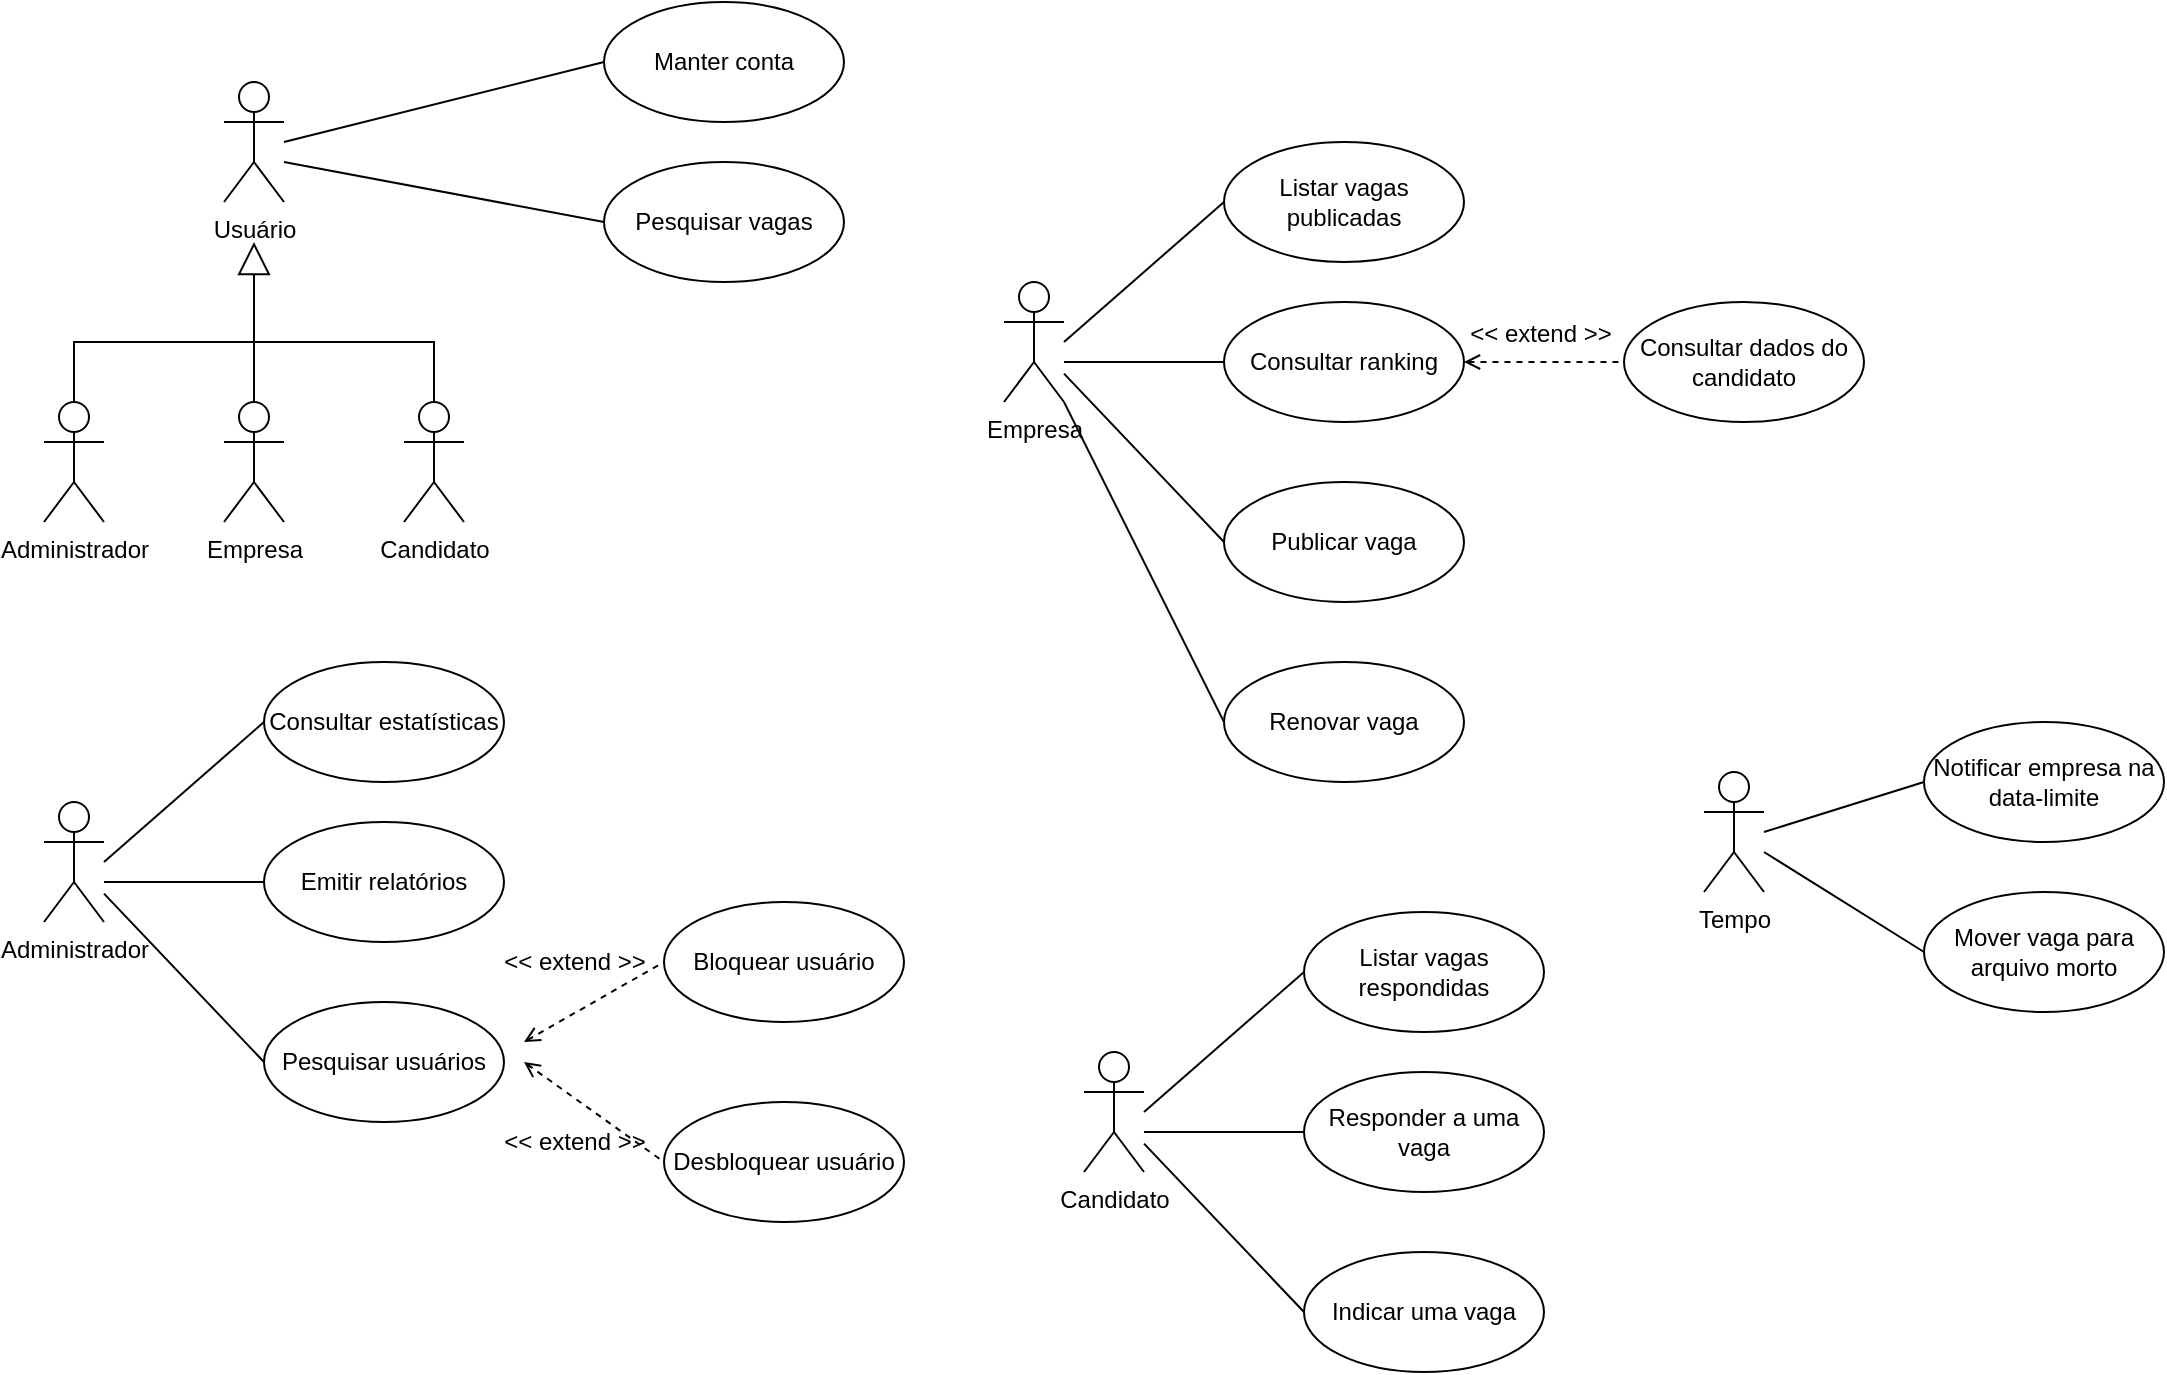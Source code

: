 <mxfile version="13.6.2" type="device"><diagram id="EduitXX9ntnvjSbDl8R_" name="Page-1"><mxGraphModel dx="1346" dy="820" grid="1" gridSize="10" guides="1" tooltips="1" connect="1" arrows="1" fold="1" page="1" pageScale="1" pageWidth="1169" pageHeight="1654" math="0" shadow="0"><root><mxCell id="0"/><mxCell id="1" parent="0"/><mxCell id="laXlDHRBn5dYxMbV1d-9-2" style="edgeStyle=orthogonalEdgeStyle;rounded=0;orthogonalLoop=1;jettySize=auto;html=1;endArrow=block;endFill=0;endSize=14;" parent="1" source="37RjEr01b2LIyAYmklqw-1" edge="1"><mxGeometry relative="1" as="geometry"><mxPoint x="155" y="160" as="targetPoint"/></mxGeometry></mxCell><mxCell id="37RjEr01b2LIyAYmklqw-1" value="Empresa" style="shape=umlActor;verticalLabelPosition=bottom;verticalAlign=top;html=1;outlineConnect=0;" parent="1" vertex="1"><mxGeometry x="140" y="240" width="30" height="60" as="geometry"/></mxCell><mxCell id="37RjEr01b2LIyAYmklqw-8" value="Candidato" style="shape=umlActor;verticalLabelPosition=bottom;verticalAlign=top;html=1;outlineConnect=0;" parent="1" vertex="1"><mxGeometry x="230" y="240" width="30" height="60" as="geometry"/></mxCell><mxCell id="37RjEr01b2LIyAYmklqw-9" value="Usuário" style="shape=umlActor;verticalLabelPosition=bottom;verticalAlign=top;html=1;outlineConnect=0;" parent="1" vertex="1"><mxGeometry x="140" y="80" width="30" height="60" as="geometry"/></mxCell><mxCell id="laXlDHRBn5dYxMbV1d-9-4" style="edgeStyle=orthogonalEdgeStyle;rounded=0;orthogonalLoop=1;jettySize=auto;html=1;endArrow=none;endFill=0;strokeWidth=1;entryX=0.5;entryY=0;entryDx=0;entryDy=0;entryPerimeter=0;" parent="1" source="37RjEr01b2LIyAYmklqw-12" target="37RjEr01b2LIyAYmklqw-8" edge="1"><mxGeometry relative="1" as="geometry"><mxPoint x="65" y="190" as="targetPoint"/><Array as="points"><mxPoint x="65" y="210"/><mxPoint x="245" y="210"/></Array></mxGeometry></mxCell><mxCell id="37RjEr01b2LIyAYmklqw-12" value="Administrador" style="shape=umlActor;verticalLabelPosition=bottom;verticalAlign=top;html=1;outlineConnect=0;" parent="1" vertex="1"><mxGeometry x="50" y="240" width="30" height="60" as="geometry"/></mxCell><mxCell id="laXlDHRBn5dYxMbV1d-9-5" value="Manter conta" style="ellipse;whiteSpace=wrap;html=1;" parent="1" vertex="1"><mxGeometry x="330" y="40" width="120" height="60" as="geometry"/></mxCell><mxCell id="laXlDHRBn5dYxMbV1d-9-6" value="Pesquisar vagas" style="ellipse;whiteSpace=wrap;html=1;" parent="1" vertex="1"><mxGeometry x="330" y="120" width="120" height="60" as="geometry"/></mxCell><mxCell id="laXlDHRBn5dYxMbV1d-9-8" value="" style="endArrow=none;html=1;strokeWidth=1;entryX=0;entryY=0.5;entryDx=0;entryDy=0;" parent="1" target="laXlDHRBn5dYxMbV1d-9-5" edge="1"><mxGeometry width="50" height="50" relative="1" as="geometry"><mxPoint x="170" y="110" as="sourcePoint"/><mxPoint x="220" y="60" as="targetPoint"/></mxGeometry></mxCell><mxCell id="laXlDHRBn5dYxMbV1d-9-9" value="" style="endArrow=none;html=1;strokeWidth=1;entryX=0;entryY=0.5;entryDx=0;entryDy=0;" parent="1" target="laXlDHRBn5dYxMbV1d-9-6" edge="1"><mxGeometry width="50" height="50" relative="1" as="geometry"><mxPoint x="170" y="120" as="sourcePoint"/><mxPoint x="330" y="80" as="targetPoint"/></mxGeometry></mxCell><mxCell id="laXlDHRBn5dYxMbV1d-9-10" value="Administrador" style="shape=umlActor;verticalLabelPosition=bottom;verticalAlign=top;html=1;outlineConnect=0;" parent="1" vertex="1"><mxGeometry x="50" y="440" width="30" height="60" as="geometry"/></mxCell><mxCell id="laXlDHRBn5dYxMbV1d-9-11" value="Consultar estatísticas" style="ellipse;whiteSpace=wrap;html=1;" parent="1" vertex="1"><mxGeometry x="160" y="370" width="120" height="60" as="geometry"/></mxCell><mxCell id="laXlDHRBn5dYxMbV1d-9-12" value="Emitir relatórios" style="ellipse;whiteSpace=wrap;html=1;" parent="1" vertex="1"><mxGeometry x="160" y="450" width="120" height="60" as="geometry"/></mxCell><mxCell id="laXlDHRBn5dYxMbV1d-9-13" value="Pesquisar usuários" style="ellipse;whiteSpace=wrap;html=1;" parent="1" vertex="1"><mxGeometry x="160" y="540" width="120" height="60" as="geometry"/></mxCell><mxCell id="laXlDHRBn5dYxMbV1d-9-14" value="Desbloquear usuário" style="ellipse;whiteSpace=wrap;html=1;" parent="1" vertex="1"><mxGeometry x="360" y="590" width="120" height="60" as="geometry"/></mxCell><mxCell id="laXlDHRBn5dYxMbV1d-9-15" value="Bloquear usuário" style="ellipse;whiteSpace=wrap;html=1;" parent="1" vertex="1"><mxGeometry x="360" y="490" width="120" height="60" as="geometry"/></mxCell><mxCell id="laXlDHRBn5dYxMbV1d-9-17" value="" style="endArrow=none;html=1;strokeWidth=1;entryX=0;entryY=0.5;entryDx=0;entryDy=0;" parent="1" target="laXlDHRBn5dYxMbV1d-9-11" edge="1"><mxGeometry width="50" height="50" relative="1" as="geometry"><mxPoint x="80" y="470" as="sourcePoint"/><mxPoint x="240" y="440" as="targetPoint"/></mxGeometry></mxCell><mxCell id="laXlDHRBn5dYxMbV1d-9-18" value="" style="endArrow=none;html=1;strokeWidth=1;entryX=0;entryY=0.5;entryDx=0;entryDy=0;" parent="1" source="laXlDHRBn5dYxMbV1d-9-10" target="laXlDHRBn5dYxMbV1d-9-13" edge="1"><mxGeometry width="50" height="50" relative="1" as="geometry"><mxPoint x="30" y="730" as="sourcePoint"/><mxPoint x="190" y="690" as="targetPoint"/></mxGeometry></mxCell><mxCell id="laXlDHRBn5dYxMbV1d-9-19" value="" style="endArrow=none;html=1;strokeWidth=1;entryX=0;entryY=0.5;entryDx=0;entryDy=0;" parent="1" target="laXlDHRBn5dYxMbV1d-9-12" edge="1"><mxGeometry width="50" height="50" relative="1" as="geometry"><mxPoint x="80" y="480" as="sourcePoint"/><mxPoint x="360" y="490" as="targetPoint"/></mxGeometry></mxCell><mxCell id="laXlDHRBn5dYxMbV1d-9-20" value="" style="endArrow=none;dashed=1;html=1;strokeWidth=1;entryX=0;entryY=0.5;entryDx=0;entryDy=0;startArrow=open;startFill=0;" parent="1" target="laXlDHRBn5dYxMbV1d-9-15" edge="1"><mxGeometry width="50" height="50" relative="1" as="geometry"><mxPoint x="290" y="560" as="sourcePoint"/><mxPoint x="360" y="560" as="targetPoint"/></mxGeometry></mxCell><mxCell id="laXlDHRBn5dYxMbV1d-9-21" value="" style="endArrow=none;dashed=1;html=1;strokeWidth=1;entryX=0;entryY=0.5;entryDx=0;entryDy=0;startArrow=open;startFill=0;" parent="1" target="laXlDHRBn5dYxMbV1d-9-14" edge="1"><mxGeometry width="50" height="50" relative="1" as="geometry"><mxPoint x="290" y="570" as="sourcePoint"/><mxPoint x="370" y="530" as="targetPoint"/></mxGeometry></mxCell><mxCell id="laXlDHRBn5dYxMbV1d-9-22" value="&amp;lt;&amp;lt; extend &amp;gt;&amp;gt;" style="text;html=1;align=center;verticalAlign=middle;resizable=0;points=[];autosize=1;" parent="1" vertex="1"><mxGeometry x="270" y="510" width="90" height="20" as="geometry"/></mxCell><mxCell id="laXlDHRBn5dYxMbV1d-9-25" value="&amp;lt;&amp;lt; extend &amp;gt;&amp;gt;" style="text;html=1;align=center;verticalAlign=middle;resizable=0;points=[];autosize=1;" parent="1" vertex="1"><mxGeometry x="270" y="600" width="90" height="20" as="geometry"/></mxCell><mxCell id="laXlDHRBn5dYxMbV1d-9-27" value="Empresa" style="shape=umlActor;verticalLabelPosition=bottom;verticalAlign=top;html=1;outlineConnect=0;" parent="1" vertex="1"><mxGeometry x="530" y="180" width="30" height="60" as="geometry"/></mxCell><mxCell id="laXlDHRBn5dYxMbV1d-9-28" value="Listar vagas publicadas" style="ellipse;whiteSpace=wrap;html=1;" parent="1" vertex="1"><mxGeometry x="640" y="110" width="120" height="60" as="geometry"/></mxCell><mxCell id="laXlDHRBn5dYxMbV1d-9-29" value="Consultar ranking" style="ellipse;whiteSpace=wrap;html=1;" parent="1" vertex="1"><mxGeometry x="640" y="190" width="120" height="60" as="geometry"/></mxCell><mxCell id="laXlDHRBn5dYxMbV1d-9-30" value="Publicar vaga" style="ellipse;whiteSpace=wrap;html=1;" parent="1" vertex="1"><mxGeometry x="640" y="280" width="120" height="60" as="geometry"/></mxCell><mxCell id="laXlDHRBn5dYxMbV1d-9-32" value="Consultar dados do candidato" style="ellipse;whiteSpace=wrap;html=1;" parent="1" vertex="1"><mxGeometry x="840" y="190" width="120" height="60" as="geometry"/></mxCell><mxCell id="laXlDHRBn5dYxMbV1d-9-33" value="" style="endArrow=none;html=1;strokeWidth=1;entryX=0;entryY=0.5;entryDx=0;entryDy=0;" parent="1" target="laXlDHRBn5dYxMbV1d-9-28" edge="1"><mxGeometry width="50" height="50" relative="1" as="geometry"><mxPoint x="560" y="210" as="sourcePoint"/><mxPoint x="720" y="180" as="targetPoint"/></mxGeometry></mxCell><mxCell id="laXlDHRBn5dYxMbV1d-9-34" value="" style="endArrow=none;html=1;strokeWidth=1;entryX=0;entryY=0.5;entryDx=0;entryDy=0;" parent="1" source="laXlDHRBn5dYxMbV1d-9-27" target="laXlDHRBn5dYxMbV1d-9-30" edge="1"><mxGeometry width="50" height="50" relative="1" as="geometry"><mxPoint x="510" y="470" as="sourcePoint"/><mxPoint x="670" y="430" as="targetPoint"/></mxGeometry></mxCell><mxCell id="laXlDHRBn5dYxMbV1d-9-35" value="" style="endArrow=none;html=1;strokeWidth=1;entryX=0;entryY=0.5;entryDx=0;entryDy=0;" parent="1" target="laXlDHRBn5dYxMbV1d-9-29" edge="1"><mxGeometry width="50" height="50" relative="1" as="geometry"><mxPoint x="560" y="220" as="sourcePoint"/><mxPoint x="840" y="230" as="targetPoint"/></mxGeometry></mxCell><mxCell id="laXlDHRBn5dYxMbV1d-9-36" value="" style="endArrow=none;dashed=1;html=1;strokeWidth=1;entryX=0;entryY=0.5;entryDx=0;entryDy=0;startArrow=open;startFill=0;exitX=1;exitY=0.5;exitDx=0;exitDy=0;" parent="1" source="laXlDHRBn5dYxMbV1d-9-29" target="laXlDHRBn5dYxMbV1d-9-32" edge="1"><mxGeometry width="50" height="50" relative="1" as="geometry"><mxPoint x="770" y="300" as="sourcePoint"/><mxPoint x="840" y="300" as="targetPoint"/></mxGeometry></mxCell><mxCell id="laXlDHRBn5dYxMbV1d-9-38" value="&amp;lt;&amp;lt; extend &amp;gt;&amp;gt;" style="text;html=1;align=center;verticalAlign=middle;resizable=0;points=[];autosize=1;" parent="1" vertex="1"><mxGeometry x="753" y="196" width="90" height="20" as="geometry"/></mxCell><mxCell id="laXlDHRBn5dYxMbV1d-9-40" value="Renovar vaga" style="ellipse;whiteSpace=wrap;html=1;" parent="1" vertex="1"><mxGeometry x="640" y="370" width="120" height="60" as="geometry"/></mxCell><mxCell id="laXlDHRBn5dYxMbV1d-9-41" value="" style="endArrow=none;html=1;strokeWidth=1;entryX=0;entryY=0.5;entryDx=0;entryDy=0;" parent="1" source="laXlDHRBn5dYxMbV1d-9-27" target="laXlDHRBn5dYxMbV1d-9-40" edge="1"><mxGeometry width="50" height="50" relative="1" as="geometry"><mxPoint x="545" y="317.899" as="sourcePoint"/><mxPoint x="625" y="402.11" as="targetPoint"/></mxGeometry></mxCell><mxCell id="laXlDHRBn5dYxMbV1d-9-42" value="Candidato" style="shape=umlActor;verticalLabelPosition=bottom;verticalAlign=top;html=1;outlineConnect=0;" parent="1" vertex="1"><mxGeometry x="570" y="565" width="30" height="60" as="geometry"/></mxCell><mxCell id="laXlDHRBn5dYxMbV1d-9-43" value="Listar vagas respondidas" style="ellipse;whiteSpace=wrap;html=1;" parent="1" vertex="1"><mxGeometry x="680" y="495" width="120" height="60" as="geometry"/></mxCell><mxCell id="laXlDHRBn5dYxMbV1d-9-44" value="Responder a uma vaga" style="ellipse;whiteSpace=wrap;html=1;" parent="1" vertex="1"><mxGeometry x="680" y="575" width="120" height="60" as="geometry"/></mxCell><mxCell id="laXlDHRBn5dYxMbV1d-9-45" value="Indicar uma vaga" style="ellipse;whiteSpace=wrap;html=1;" parent="1" vertex="1"><mxGeometry x="680" y="665" width="120" height="60" as="geometry"/></mxCell><mxCell id="laXlDHRBn5dYxMbV1d-9-46" value="" style="endArrow=none;html=1;strokeWidth=1;entryX=0;entryY=0.5;entryDx=0;entryDy=0;" parent="1" target="laXlDHRBn5dYxMbV1d-9-43" edge="1"><mxGeometry width="50" height="50" relative="1" as="geometry"><mxPoint x="600" y="595" as="sourcePoint"/><mxPoint x="760" y="565" as="targetPoint"/></mxGeometry></mxCell><mxCell id="laXlDHRBn5dYxMbV1d-9-47" value="" style="endArrow=none;html=1;strokeWidth=1;entryX=0;entryY=0.5;entryDx=0;entryDy=0;" parent="1" source="laXlDHRBn5dYxMbV1d-9-42" target="laXlDHRBn5dYxMbV1d-9-45" edge="1"><mxGeometry width="50" height="50" relative="1" as="geometry"><mxPoint x="550" y="855" as="sourcePoint"/><mxPoint x="710" y="815" as="targetPoint"/></mxGeometry></mxCell><mxCell id="laXlDHRBn5dYxMbV1d-9-48" value="" style="endArrow=none;html=1;strokeWidth=1;entryX=0;entryY=0.5;entryDx=0;entryDy=0;" parent="1" target="laXlDHRBn5dYxMbV1d-9-44" edge="1"><mxGeometry width="50" height="50" relative="1" as="geometry"><mxPoint x="600" y="605" as="sourcePoint"/><mxPoint x="880" y="615" as="targetPoint"/></mxGeometry></mxCell><mxCell id="laXlDHRBn5dYxMbV1d-9-51" value="Tempo" style="shape=umlActor;verticalLabelPosition=bottom;verticalAlign=top;html=1;outlineConnect=0;" parent="1" vertex="1"><mxGeometry x="880" y="425" width="30" height="60" as="geometry"/></mxCell><mxCell id="laXlDHRBn5dYxMbV1d-9-52" value="Notificar empresa na data-limite" style="ellipse;whiteSpace=wrap;html=1;" parent="1" vertex="1"><mxGeometry x="990" y="400" width="120" height="60" as="geometry"/></mxCell><mxCell id="laXlDHRBn5dYxMbV1d-9-53" value="Mover vaga para arquivo morto" style="ellipse;whiteSpace=wrap;html=1;" parent="1" vertex="1"><mxGeometry x="990" y="485" width="120" height="60" as="geometry"/></mxCell><mxCell id="laXlDHRBn5dYxMbV1d-9-55" value="" style="endArrow=none;html=1;strokeWidth=1;entryX=0;entryY=0.5;entryDx=0;entryDy=0;" parent="1" target="laXlDHRBn5dYxMbV1d-9-52" edge="1"><mxGeometry width="50" height="50" relative="1" as="geometry"><mxPoint x="910" y="455" as="sourcePoint"/><mxPoint x="1070" y="425" as="targetPoint"/></mxGeometry></mxCell><mxCell id="laXlDHRBn5dYxMbV1d-9-57" value="" style="endArrow=none;html=1;strokeWidth=1;entryX=0;entryY=0.5;entryDx=0;entryDy=0;" parent="1" target="laXlDHRBn5dYxMbV1d-9-53" edge="1"><mxGeometry width="50" height="50" relative="1" as="geometry"><mxPoint x="910" y="465" as="sourcePoint"/><mxPoint x="1190" y="475" as="targetPoint"/></mxGeometry></mxCell></root></mxGraphModel></diagram></mxfile>